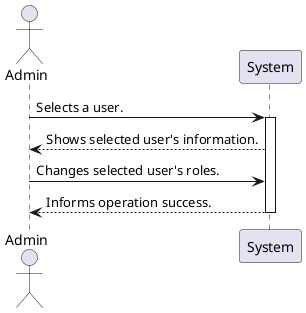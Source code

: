 @startuml EditUserRoles

actor Admin
participant System

Admin -> System: Selects a user.
activate System
System --> Admin: Shows selected user's information.

Admin -> System: Changes selected user's roles.
System --> Admin: Informs operation success.
deactivate System

@enduml